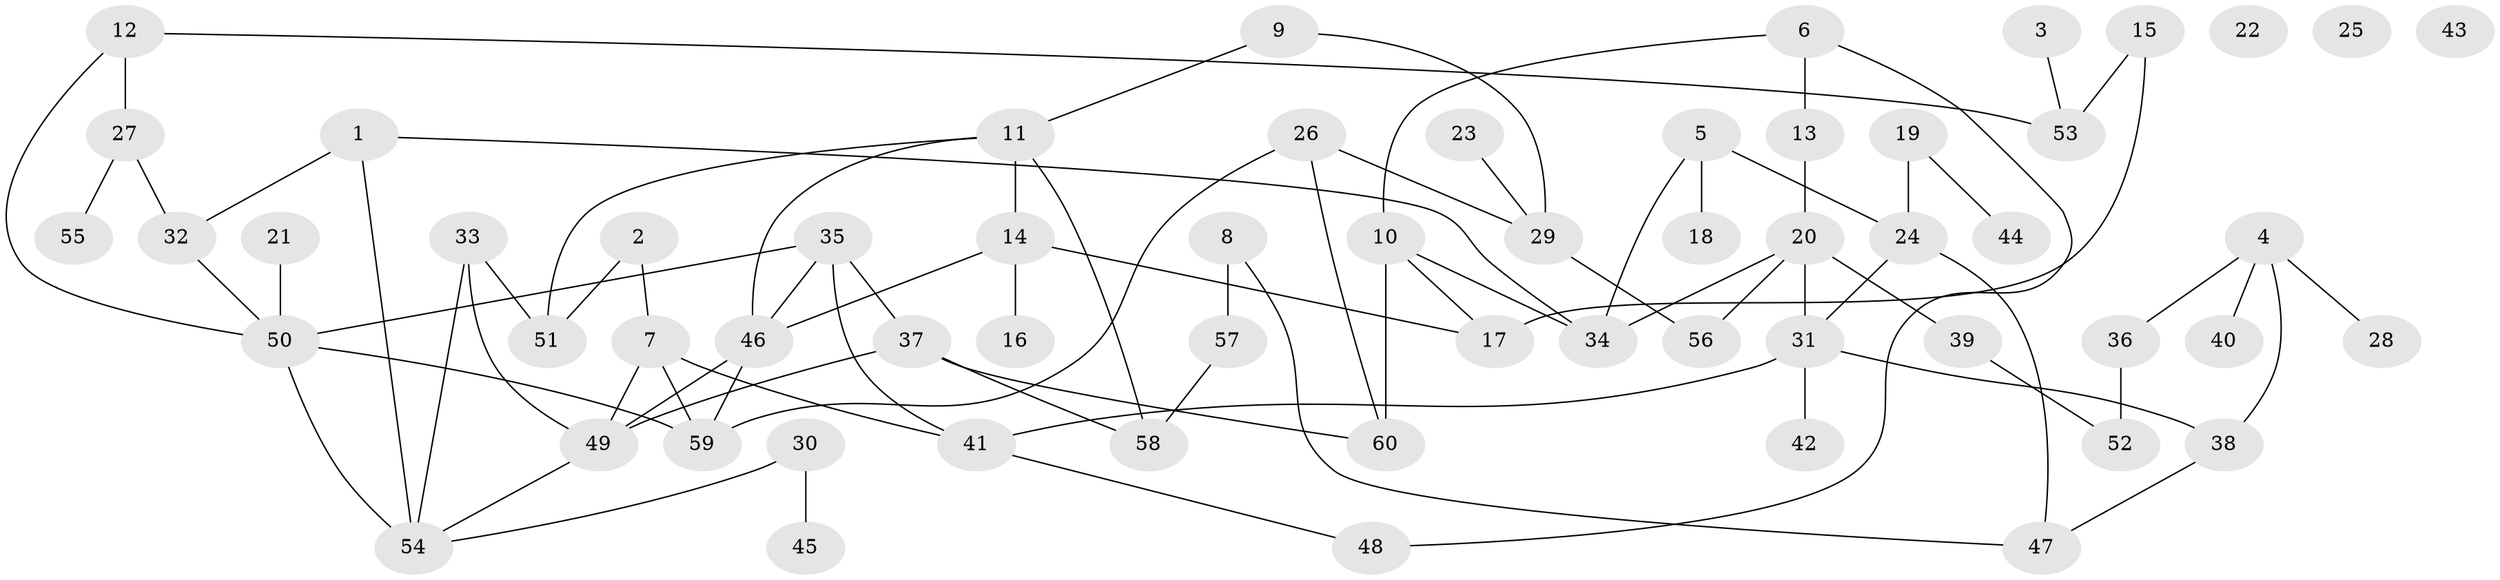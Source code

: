 // Generated by graph-tools (version 1.1) at 2025/33/03/09/25 02:33:41]
// undirected, 60 vertices, 81 edges
graph export_dot {
graph [start="1"]
  node [color=gray90,style=filled];
  1;
  2;
  3;
  4;
  5;
  6;
  7;
  8;
  9;
  10;
  11;
  12;
  13;
  14;
  15;
  16;
  17;
  18;
  19;
  20;
  21;
  22;
  23;
  24;
  25;
  26;
  27;
  28;
  29;
  30;
  31;
  32;
  33;
  34;
  35;
  36;
  37;
  38;
  39;
  40;
  41;
  42;
  43;
  44;
  45;
  46;
  47;
  48;
  49;
  50;
  51;
  52;
  53;
  54;
  55;
  56;
  57;
  58;
  59;
  60;
  1 -- 32;
  1 -- 34;
  1 -- 54;
  2 -- 7;
  2 -- 51;
  3 -- 53;
  4 -- 28;
  4 -- 36;
  4 -- 38;
  4 -- 40;
  5 -- 18;
  5 -- 24;
  5 -- 34;
  6 -- 10;
  6 -- 13;
  6 -- 48;
  7 -- 41;
  7 -- 49;
  7 -- 59;
  8 -- 47;
  8 -- 57;
  9 -- 11;
  9 -- 29;
  10 -- 17;
  10 -- 34;
  10 -- 60;
  11 -- 14;
  11 -- 46;
  11 -- 51;
  11 -- 58;
  12 -- 27;
  12 -- 50;
  12 -- 53;
  13 -- 20;
  14 -- 16;
  14 -- 17;
  14 -- 46;
  15 -- 17;
  15 -- 53;
  19 -- 24;
  19 -- 44;
  20 -- 31;
  20 -- 34;
  20 -- 39;
  20 -- 56;
  21 -- 50;
  23 -- 29;
  24 -- 31;
  24 -- 47;
  26 -- 29;
  26 -- 59;
  26 -- 60;
  27 -- 32;
  27 -- 55;
  29 -- 56;
  30 -- 45;
  30 -- 54;
  31 -- 38;
  31 -- 41;
  31 -- 42;
  32 -- 50;
  33 -- 49;
  33 -- 51;
  33 -- 54;
  35 -- 37;
  35 -- 41;
  35 -- 46;
  35 -- 50;
  36 -- 52;
  37 -- 49;
  37 -- 58;
  37 -- 60;
  38 -- 47;
  39 -- 52;
  41 -- 48;
  46 -- 49;
  46 -- 59;
  49 -- 54;
  50 -- 54;
  50 -- 59;
  57 -- 58;
}
